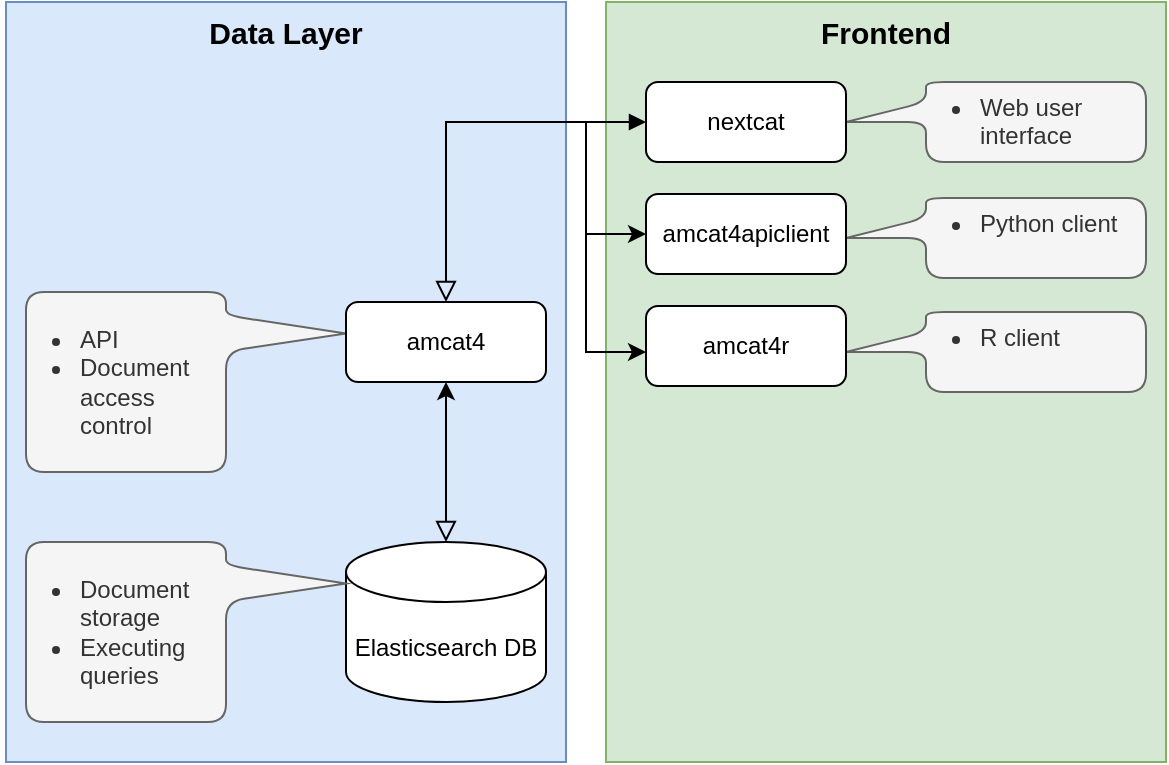 <mxfile version="20.8.5" type="device"><diagram id="C5RBs43oDa-KdzZeNtuy" name="Page-1"><mxGraphModel dx="2901" dy="1133" grid="1" gridSize="10" guides="1" tooltips="1" connect="1" arrows="1" fold="1" page="1" pageScale="1" pageWidth="827" pageHeight="1169" math="0" shadow="0"><root><mxCell id="WIyWlLk6GJQsqaUBKTNV-0"/><mxCell id="WIyWlLk6GJQsqaUBKTNV-1" parent="WIyWlLk6GJQsqaUBKTNV-0"/><mxCell id="GafMU0c75heiuo1HpW_n-7" value="Data Layer" style="rounded=0;whiteSpace=wrap;html=1;strokeWidth=1;verticalAlign=top;fontStyle=1;fontSize=15;fillColor=#dae8fc;strokeColor=#6c8ebf;flipH=1;flipV=1;" parent="WIyWlLk6GJQsqaUBKTNV-1" vertex="1"><mxGeometry y="380" width="280" height="380" as="geometry"/></mxCell><mxCell id="fg_L--qd0xywea7N1QJT-0" value="Elasticsearch DB" style="shape=cylinder3;whiteSpace=wrap;html=1;boundedLbl=1;backgroundOutline=1;size=15;" parent="WIyWlLk6GJQsqaUBKTNV-1" vertex="1"><mxGeometry x="170" y="650" width="100" height="80" as="geometry"/></mxCell><mxCell id="fg_L--qd0xywea7N1QJT-1" value="" style="rounded=0;html=1;jettySize=auto;orthogonalLoop=1;fontSize=11;endArrow=block;endFill=0;endSize=8;strokeWidth=1;shadow=0;labelBackgroundColor=none;edgeStyle=orthogonalEdgeStyle;exitX=0.5;exitY=1;exitDx=0;exitDy=0;entryX=0.5;entryY=0;entryDx=0;entryDy=0;entryPerimeter=0;startArrow=classic;startFill=1;" parent="WIyWlLk6GJQsqaUBKTNV-1" source="WIyWlLk6GJQsqaUBKTNV-3" target="fg_L--qd0xywea7N1QJT-0" edge="1"><mxGeometry x="0.077" y="20" relative="1" as="geometry"><mxPoint as="offset"/><mxPoint x="280.0" y="260" as="sourcePoint"/><mxPoint x="280.0" y="300" as="targetPoint"/><Array as="points"><mxPoint x="220" y="570"/><mxPoint x="220" y="650"/></Array></mxGeometry></mxCell><mxCell id="GafMU0c75heiuo1HpW_n-4" value="&lt;ul&gt;&lt;li&gt;Document storage&lt;/li&gt;&lt;li&gt;Executing queries&lt;/li&gt;&lt;/ul&gt;" style="shape=callout;whiteSpace=wrap;html=1;perimeter=calloutPerimeter;perimeterSpacing=0;rounded=1;position2=0.77;base=18;size=60;position=0.67;rotation=0;arcSize=18;align=left;verticalAlign=top;spacing=0;spacingRight=0;spacingLeft=-13;strokeWidth=1;fillColor=#f5f5f5;fontColor=#333333;strokeColor=#666666;direction=north;" parent="WIyWlLk6GJQsqaUBKTNV-1" vertex="1"><mxGeometry x="10" y="650" width="160" height="90" as="geometry"/></mxCell><mxCell id="GafMU0c75heiuo1HpW_n-9" value="Frontend" style="rounded=0;whiteSpace=wrap;html=1;strokeWidth=1;verticalAlign=top;fontStyle=1;fontSize=15;fillColor=#d5e8d4;strokeColor=#82b366;flipH=1;flipV=1;" parent="WIyWlLk6GJQsqaUBKTNV-1" vertex="1"><mxGeometry x="300" y="380" width="280" height="380" as="geometry"/></mxCell><mxCell id="GafMU0c75heiuo1HpW_n-15" value="" style="rounded=0;html=1;jettySize=auto;orthogonalLoop=1;fontSize=11;endArrow=block;endFill=0;endSize=8;strokeWidth=1;shadow=0;labelBackgroundColor=none;edgeStyle=orthogonalEdgeStyle;entryX=0.5;entryY=0;entryDx=0;entryDy=0;startArrow=classic;startFill=1;" parent="WIyWlLk6GJQsqaUBKTNV-1" source="GafMU0c75heiuo1HpW_n-12" target="WIyWlLk6GJQsqaUBKTNV-3" edge="1"><mxGeometry x="0.077" y="20" relative="1" as="geometry"><mxPoint as="offset"/><mxPoint x="620" y="555" as="sourcePoint"/><mxPoint x="230" y="660" as="targetPoint"/><Array as="points"><mxPoint x="290" y="555"/><mxPoint x="290" y="440"/><mxPoint x="220" y="440"/></Array></mxGeometry></mxCell><mxCell id="GafMU0c75heiuo1HpW_n-16" value="" style="endArrow=classic;html=1;rounded=0;fontSize=15;entryX=0;entryY=0.5;entryDx=0;entryDy=0;" parent="WIyWlLk6GJQsqaUBKTNV-1" target="GafMU0c75heiuo1HpW_n-11" edge="1"><mxGeometry width="50" height="50" relative="1" as="geometry"><mxPoint x="290" y="496" as="sourcePoint"/><mxPoint x="340" y="470" as="targetPoint"/></mxGeometry></mxCell><mxCell id="GafMU0c75heiuo1HpW_n-18" value="&lt;ul&gt;&lt;li&gt;Web user interface&lt;/li&gt;&lt;/ul&gt;" style="shape=callout;whiteSpace=wrap;html=1;perimeter=calloutPerimeter;perimeterSpacing=0;rounded=1;position2=0.5;base=10;size=40;position=0.25;rotation=0;arcSize=18;align=left;verticalAlign=top;spacing=0;spacingRight=0;spacingLeft=-13;strokeWidth=1;fillColor=#f5f5f5;fontColor=#333333;strokeColor=#666666;direction=south;spacingBottom=0;spacingTop=-11;" parent="WIyWlLk6GJQsqaUBKTNV-1" vertex="1"><mxGeometry x="420" y="420" width="150" height="40" as="geometry"/></mxCell><mxCell id="GafMU0c75heiuo1HpW_n-17" value="" style="endArrow=block;html=1;rounded=0;fontSize=15;entryX=0;entryY=0.5;entryDx=0;entryDy=0;endFill=1;" parent="WIyWlLk6GJQsqaUBKTNV-1" target="GafMU0c75heiuo1HpW_n-10" edge="1"><mxGeometry width="50" height="50" relative="1" as="geometry"><mxPoint x="290" y="440" as="sourcePoint"/><mxPoint x="330" y="515" as="targetPoint"/></mxGeometry></mxCell><mxCell id="GafMU0c75heiuo1HpW_n-10" value="nextcat" style="rounded=1;whiteSpace=wrap;html=1;fontSize=12;glass=0;strokeWidth=1;shadow=0;" parent="WIyWlLk6GJQsqaUBKTNV-1" vertex="1"><mxGeometry x="320" y="420" width="100" height="40" as="geometry"/></mxCell><mxCell id="GafMU0c75heiuo1HpW_n-19" value="&lt;ul&gt;&lt;li&gt;Python client&lt;/li&gt;&lt;/ul&gt;" style="shape=callout;whiteSpace=wrap;html=1;perimeter=calloutPerimeter;perimeterSpacing=0;rounded=1;position2=0.5;base=10;size=40;position=0.25;rotation=0;arcSize=18;align=left;verticalAlign=top;spacing=0;spacingRight=0;spacingLeft=-13;strokeWidth=1;fillColor=#f5f5f5;fontColor=#333333;strokeColor=#666666;direction=south;spacingBottom=0;spacingTop=-11;" parent="WIyWlLk6GJQsqaUBKTNV-1" vertex="1"><mxGeometry x="420" y="478" width="150" height="40" as="geometry"/></mxCell><mxCell id="GafMU0c75heiuo1HpW_n-20" value="&lt;ul&gt;&lt;li&gt;R client&lt;/li&gt;&lt;/ul&gt;" style="shape=callout;whiteSpace=wrap;html=1;perimeter=calloutPerimeter;perimeterSpacing=0;rounded=1;position2=0.5;base=10;size=40;position=0.25;rotation=0;arcSize=18;align=left;verticalAlign=top;spacing=0;spacingRight=0;spacingLeft=-13;strokeWidth=1;fillColor=#f5f5f5;fontColor=#333333;strokeColor=#666666;direction=south;spacingBottom=0;spacingTop=-11;" parent="WIyWlLk6GJQsqaUBKTNV-1" vertex="1"><mxGeometry x="420" y="535" width="150" height="40" as="geometry"/></mxCell><mxCell id="GafMU0c75heiuo1HpW_n-11" value="amcat4apiclient" style="rounded=1;whiteSpace=wrap;html=1;fontSize=12;glass=0;strokeWidth=1;shadow=0;" parent="WIyWlLk6GJQsqaUBKTNV-1" vertex="1"><mxGeometry x="320" y="476" width="100" height="40" as="geometry"/></mxCell><mxCell id="GafMU0c75heiuo1HpW_n-12" value="amcat4r" style="rounded=1;whiteSpace=wrap;html=1;fontSize=12;glass=0;strokeWidth=1;shadow=0;" parent="WIyWlLk6GJQsqaUBKTNV-1" vertex="1"><mxGeometry x="320" y="532" width="100" height="40" as="geometry"/></mxCell><mxCell id="jJKD15H6rKxSX6UqKK4A-0" value="&lt;ul&gt;&lt;li&gt;API&lt;/li&gt;&lt;li&gt;Document access control&lt;/li&gt;&lt;/ul&gt;" style="shape=callout;whiteSpace=wrap;html=1;perimeter=calloutPerimeter;perimeterSpacing=0;rounded=1;position2=0.77;base=18;size=60;position=0.67;rotation=0;arcSize=18;align=left;verticalAlign=top;spacing=0;spacingRight=0;spacingLeft=-13;strokeWidth=1;fillColor=#f5f5f5;fontColor=#333333;strokeColor=#666666;direction=north;" parent="WIyWlLk6GJQsqaUBKTNV-1" vertex="1"><mxGeometry x="10" y="525" width="160" height="90" as="geometry"/></mxCell><UserObject label="amcat4" link="https://github.com/ccs-amsterdam/amcat4" linkTarget="_blank" id="WIyWlLk6GJQsqaUBKTNV-3"><mxCell style="rounded=1;whiteSpace=wrap;html=1;fontSize=12;glass=0;strokeWidth=1;shadow=0;imageWidth=24;" parent="WIyWlLk6GJQsqaUBKTNV-1" vertex="1"><mxGeometry x="170" y="530" width="100" height="40" as="geometry"/></mxCell></UserObject></root></mxGraphModel></diagram></mxfile>